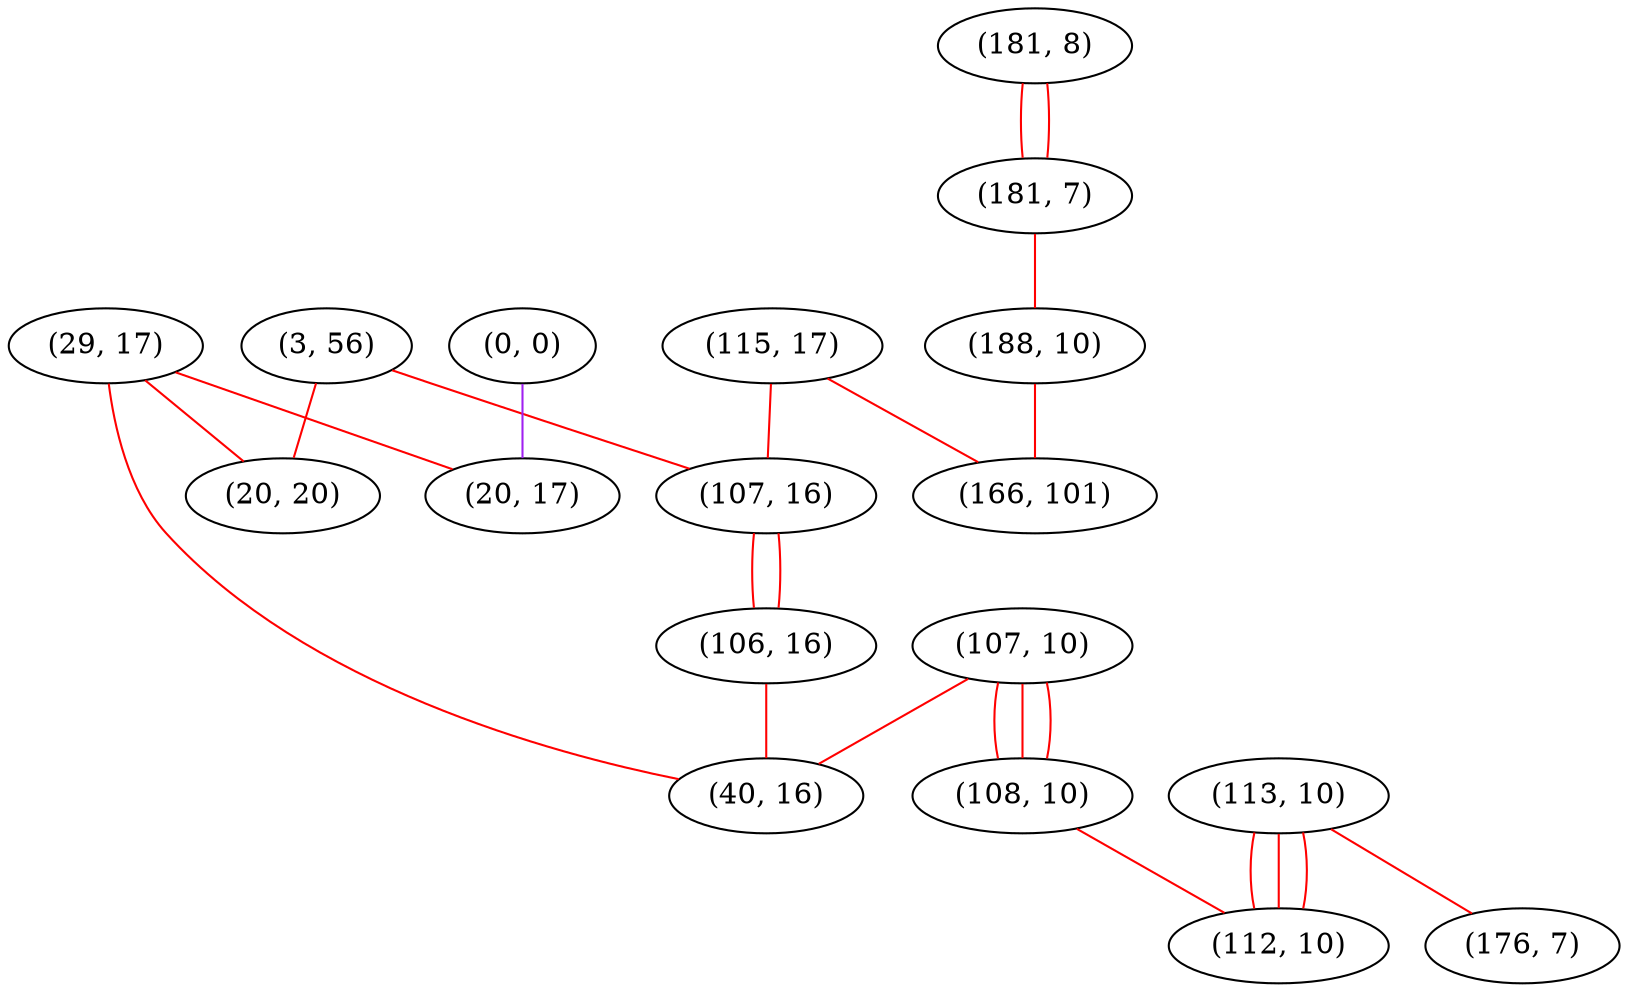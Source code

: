 graph "" {
"(3, 56)";
"(29, 17)";
"(107, 10)";
"(115, 17)";
"(107, 16)";
"(113, 10)";
"(106, 16)";
"(20, 20)";
"(181, 8)";
"(181, 7)";
"(0, 0)";
"(176, 7)";
"(188, 10)";
"(108, 10)";
"(40, 16)";
"(20, 17)";
"(166, 101)";
"(112, 10)";
"(3, 56)" -- "(107, 16)"  [color=red, key=0, weight=1];
"(3, 56)" -- "(20, 20)"  [color=red, key=0, weight=1];
"(29, 17)" -- "(40, 16)"  [color=red, key=0, weight=1];
"(29, 17)" -- "(20, 20)"  [color=red, key=0, weight=1];
"(29, 17)" -- "(20, 17)"  [color=red, key=0, weight=1];
"(107, 10)" -- "(108, 10)"  [color=red, key=0, weight=1];
"(107, 10)" -- "(108, 10)"  [color=red, key=1, weight=1];
"(107, 10)" -- "(108, 10)"  [color=red, key=2, weight=1];
"(107, 10)" -- "(40, 16)"  [color=red, key=0, weight=1];
"(115, 17)" -- "(107, 16)"  [color=red, key=0, weight=1];
"(115, 17)" -- "(166, 101)"  [color=red, key=0, weight=1];
"(107, 16)" -- "(106, 16)"  [color=red, key=0, weight=1];
"(107, 16)" -- "(106, 16)"  [color=red, key=1, weight=1];
"(113, 10)" -- "(112, 10)"  [color=red, key=0, weight=1];
"(113, 10)" -- "(112, 10)"  [color=red, key=1, weight=1];
"(113, 10)" -- "(112, 10)"  [color=red, key=2, weight=1];
"(113, 10)" -- "(176, 7)"  [color=red, key=0, weight=1];
"(106, 16)" -- "(40, 16)"  [color=red, key=0, weight=1];
"(181, 8)" -- "(181, 7)"  [color=red, key=0, weight=1];
"(181, 8)" -- "(181, 7)"  [color=red, key=1, weight=1];
"(181, 7)" -- "(188, 10)"  [color=red, key=0, weight=1];
"(0, 0)" -- "(20, 17)"  [color=purple, key=0, weight=4];
"(188, 10)" -- "(166, 101)"  [color=red, key=0, weight=1];
"(108, 10)" -- "(112, 10)"  [color=red, key=0, weight=1];
}
